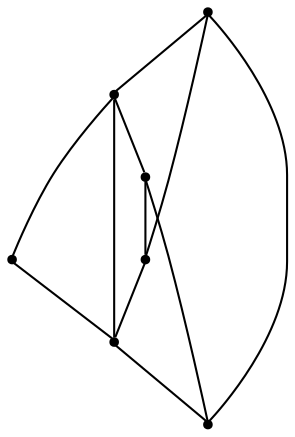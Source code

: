 graph {
  node [shape=point,comment="{\"directed\":false,\"doi\":\"10.1007/3-540-44541-2_25\",\"figure\":\"4 (4)\"}"]

  v0 [pos="751.7499923706055,2418.928564162483"]
  v1 [pos="581.749979654948,2631.6785539899565"]
  v2 [pos="836.7500146230062,2503.9286023094555"]
  v3 [pos="709.2500050862631,2503.9286023094555"]
  v4 [pos="709.2500050862631,2631.678553989957"]
  v5 [pos="496.5000152587891,2546.4284624372226"]
  v6 [pos="496.50001525878906,2418.928564162483"]

  v0 -- v1 [id="-1",pos="751.7499923706055,2418.928564162483 751.6166687011719,2419.0786089215976 648.2250213623047,2459.907568068733 615.5541737874349,2504.116094680061 588.6749903361003,2540.491013299853 581.5375010172527,2631.678553989957 581.749979654948,2631.6785539899565"]
  v5 -- v3 [id="-2",pos="496.5000152587891,2546.4284624372226 709.2500050862631,2503.9286023094555 709.2500050862631,2503.9286023094555 709.2500050862631,2503.9286023094555"]
  v6 -- v5 [id="-3",pos="496.50001525878906,2418.928564162483 496.5000152587891,2482.8578040713373 496.5000152587891,2482.8578040713373 496.5000152587891,2482.8578040713373 496.5000152587891,2546.4284624372226 496.5000152587891,2546.4284624372226 496.5000152587891,2546.4284624372226"]
  v6 -- v4 [id="-4",pos="496.50001525878906,2418.928564162483 709.2500050862631,2631.678553989957 709.2500050862631,2631.678553989957 709.2500050862631,2631.678553989957"]
  v1 -- v5 [id="-5",pos="581.749979654948,2631.6785539899565 496.5000152587891,2546.4284624372226 496.5000152587891,2546.4284624372226 496.5000152587891,2546.4284624372226"]
  v4 -- v1 [id="-6",pos="709.2500050862631,2631.678553989957 581.749979654948,2631.6785539899565 581.749979654948,2631.6785539899565 581.749979654948,2631.6785539899565"]
  v3 -- v0 [id="-7",pos="709.2500050862631,2503.9286023094555 751.7499923706055,2418.928564162483 751.7499923706055,2418.928564162483 751.7499923706055,2418.928564162483"]
  v3 -- v4 [id="-8",pos="709.2500050862631,2503.9286023094555 709.2500050862631,2631.678553989957 709.2500050862631,2631.678553989957 709.2500050862631,2631.678553989957"]
  v0 -- v2 [id="-9",pos="751.7499923706055,2418.928564162483 836.7500146230062,2503.9286023094555 836.7500146230062,2503.9286023094555 836.7500146230062,2503.9286023094555"]
  v2 -- v3 [id="-10",pos="836.7500146230062,2503.9286023094555 709.2500050862631,2503.9286023094555 709.2500050862631,2503.9286023094555 709.2500050862631,2503.9286023094555"]
  v6 -- v0 [id="-11",pos="496.50001525878906,2418.928564162483 751.7499923706055,2418.928564162483 751.7499923706055,2418.928564162483 751.7499923706055,2418.928564162483"]
}